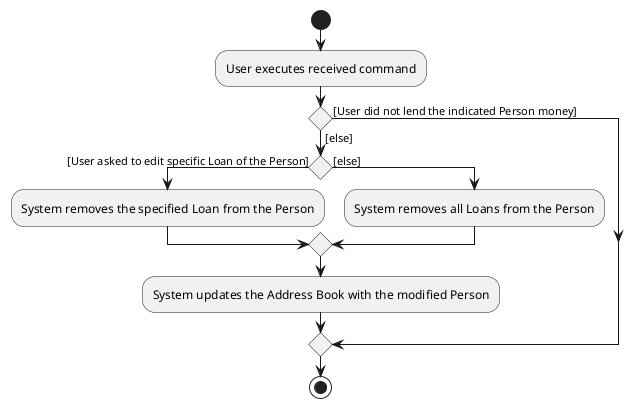 @startuml
start
:User executes received command;

if () then ([User did not lend the indicated Person money])
else ([else])
    if () then ([User asked to edit specific Loan of the Person])
        :System removes the specified Loan from the Person;
    else ([else])
        :System removes all Loans from the Person;
    endif
    :System updates the Address Book with the modified Person;
endif
stop
@enduml
